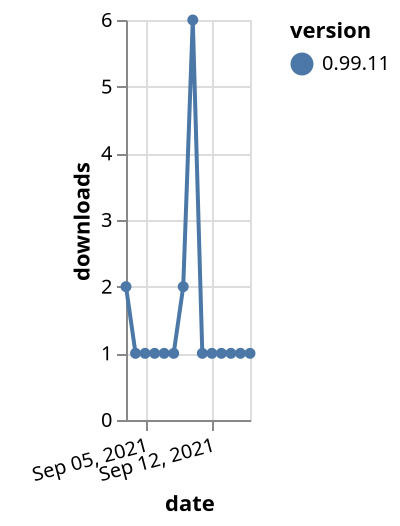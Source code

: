 {"$schema": "https://vega.github.io/schema/vega-lite/v5.json", "description": "A simple bar chart with embedded data.", "data": {"values": [{"date": "2021-09-03", "total": 511, "delta": 2, "version": "0.99.11"}, {"date": "2021-09-04", "total": 512, "delta": 1, "version": "0.99.11"}, {"date": "2021-09-05", "total": 513, "delta": 1, "version": "0.99.11"}, {"date": "2021-09-06", "total": 514, "delta": 1, "version": "0.99.11"}, {"date": "2021-09-07", "total": 515, "delta": 1, "version": "0.99.11"}, {"date": "2021-09-08", "total": 516, "delta": 1, "version": "0.99.11"}, {"date": "2021-09-09", "total": 518, "delta": 2, "version": "0.99.11"}, {"date": "2021-09-10", "total": 524, "delta": 6, "version": "0.99.11"}, {"date": "2021-09-11", "total": 525, "delta": 1, "version": "0.99.11"}, {"date": "2021-09-12", "total": 526, "delta": 1, "version": "0.99.11"}, {"date": "2021-09-13", "total": 527, "delta": 1, "version": "0.99.11"}, {"date": "2021-09-14", "total": 528, "delta": 1, "version": "0.99.11"}, {"date": "2021-09-15", "total": 529, "delta": 1, "version": "0.99.11"}, {"date": "2021-09-16", "total": 530, "delta": 1, "version": "0.99.11"}]}, "width": "container", "mark": {"type": "line", "point": {"filled": true}}, "encoding": {"x": {"field": "date", "type": "temporal", "timeUnit": "yearmonthdate", "title": "date", "axis": {"labelAngle": -15}}, "y": {"field": "delta", "type": "quantitative", "title": "downloads"}, "color": {"field": "version", "type": "nominal"}, "tooltip": {"field": "delta"}}}